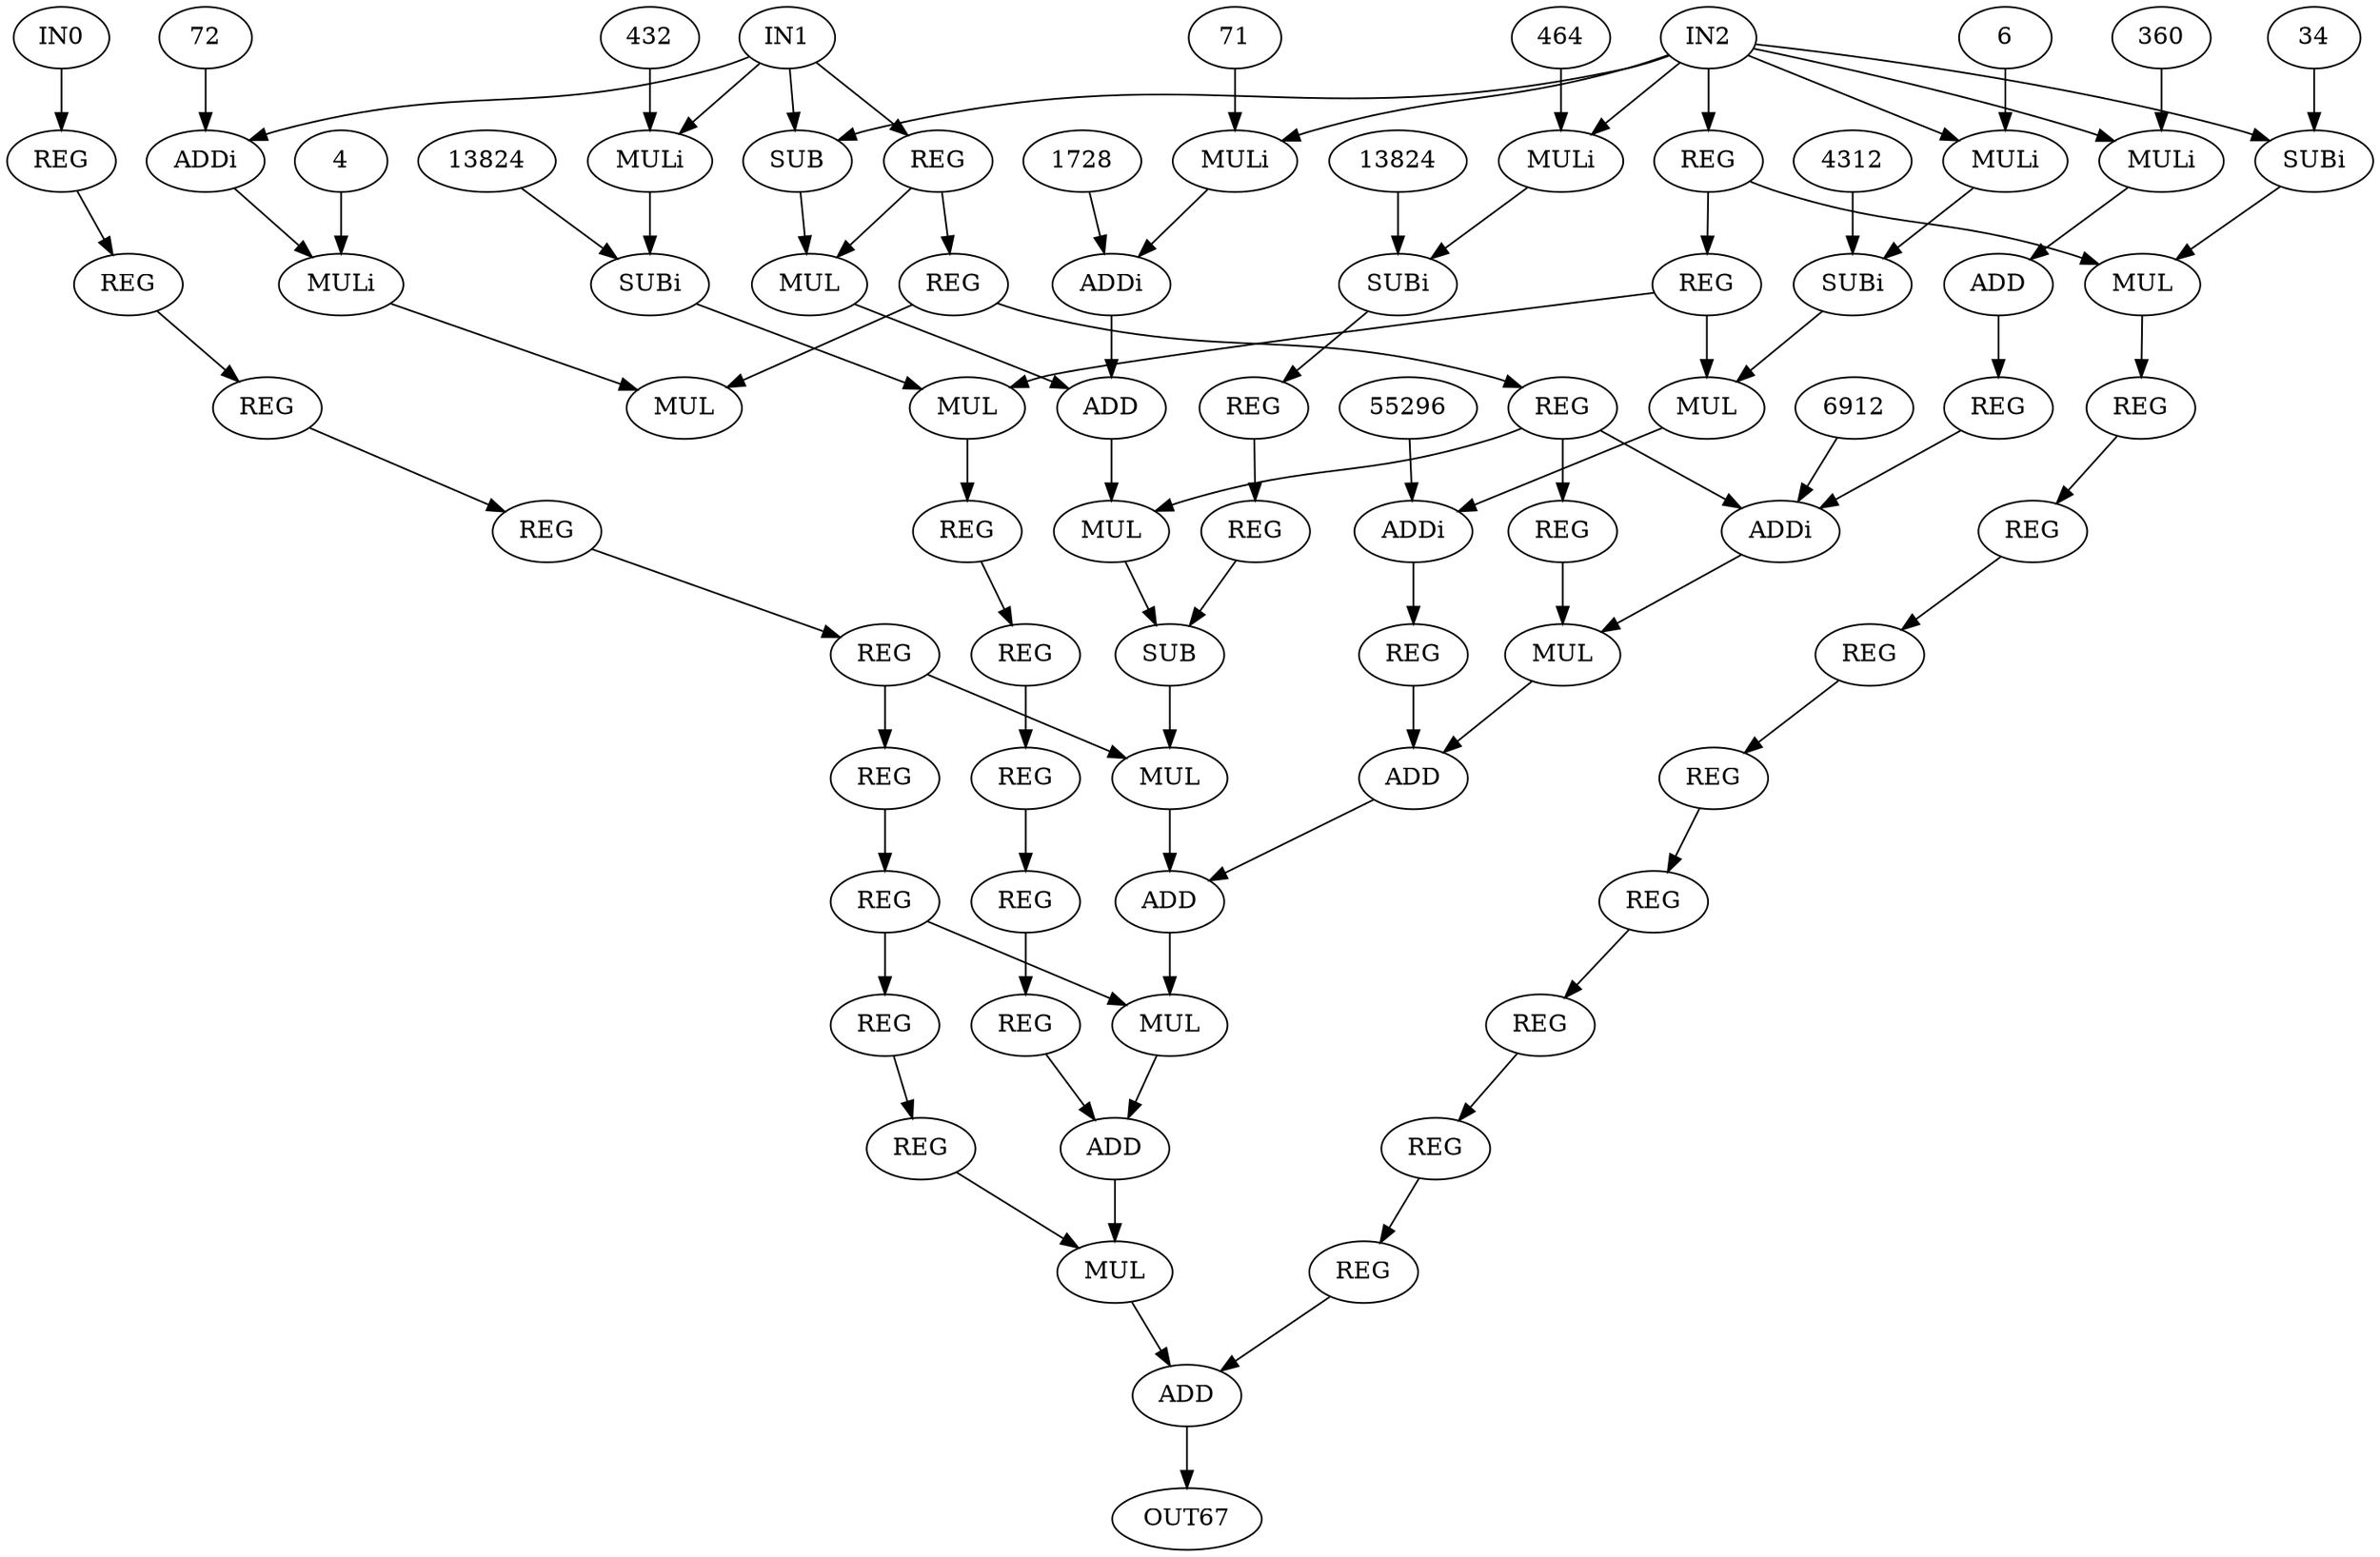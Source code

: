 digraph Poly8{
 0 [ label = IN0 ]
 1 [ label = IN1 ]
 2 [ label = IN2 ]
 3 [ label = REG]
 4 [ label = REG]
 5 [ label = REG]
 6 [ label = REG]
 7 [ label = REG]
 8 [ label = REG]
 9 [ label = REG]
 10 [ label = REG]
 11 [ label = REG]
 12 [ label = REG]
 13 [ label = REG]
 14 [ label = REG]
 15 [ label = REG]
 16 [ label = REG]
 17 [ label = REG]
 18 [ label = REG]
 19 [ label = REG]
 20 [ label = REG]
 21 [ label = REG]
 22 [ label = REG]
 23 [ label = REG]
 24 [ label = REG]
 25 [ label = REG]
 26 [ label = REG]
 27 [ label = REG]
 28 [ label = REG]
 29 [ label = REG]
 30 [ label = REG]
 31 [ label = REG]
 32 [ label = REG]
 33 [ label = REG]
 34 [ label = REG]
 35 [ label = ADDi, VALUE = 72]
 "35.72"[ label = 72 ]
 36 [ label = ADD]
 37 [ label = ADDi, VALUE = 6912]
 "37.6912"[ label = 6912 ]
 38 [ label = ADDi, VALUE = 1728]
 "38.1728"[ label = 1728 ]
 39 [ label = ADD]
 40 [ label = ADDi, VALUE = 55296]
 "40.55296"[ label = 55296 ]
 41 [ label = ADD]
 42 [ label = ADD]
 43 [ label = ADD]
 44 [ label = ADD]
 45 [ label = MULi, VALUE = 4]
 "45.4"[ label = 4 ]
 46 [ label = MUL]
 47 [ label = MULi, VALUE = 432]
 "47.432"[ label = 432 ]
 48 [ label = MUL]
 49 [ label = MUL]
 50 [ label = MULi, VALUE = 360]
 "50.360"[ label = 360 ]
 51 [ label = MUL]
 52 [ label = MULi, VALUE = 71]
 "52.71"[ label = 71 ]
 53 [ label = MUL]
 54 [ label = MULi, VALUE = 6]
 "54.6"[ label = 6 ]
 55 [ label = MUL]
 56 [ label = MULi, VALUE = 464]
 "56.464"[ label = 464 ]
 57 [ label = MUL]
 58 [ label = MUL]
 59 [ label = MUL]
 60 [ label = MUL]
 61 [ label = SUBi, VALUE = 13824]
 "61.13824"[ label = 13824 ]
 62 [ label = SUB]
 63 [ label = SUBi, VALUE = 4312]
 "63.4312"[ label = 4312 ]
 64 [ label = SUBi, VALUE = 13824]
 "64.13824"[ label = 13824 ]
 65 [ label = SUB]
 66 [ label = SUBi, VALUE = 34]
 "66.34"[ label = 34 ]
 67 [ label = OUT67 ]
 0 -> 26
 1 -> 3
 1 -> 35
 1 -> 47
 1 -> 62
 2 -> 62
 2 -> 15
 2 -> 50
 2 -> 52
 2 -> 54
 2 -> 56
 2 -> 66
 3 -> 4
 3 -> 49
 4 -> 5
 4 -> 46
 5 -> 6
 5 -> 37
 5 -> 53
 6 -> 51
 7 -> 8
 8 -> 9
 9 -> 10
 10 -> 11
 11 -> 43
 12 -> 23
 13 -> 37
 14 -> 41
 15 -> 16
 15 -> 60
 16 -> 48
 16 -> 55
 17 -> 18
 18 -> 65
 19 -> 20
 20 -> 21
 21 -> 22
 22 -> 12
 23 -> 24
 24 -> 25
 25 -> 44
 26 -> 27
 27 -> 28
 28 -> 29
 29 -> 30
 30 -> 31
 30 -> 57
 31 -> 32
 32 -> 33
 32 -> 58
 33 -> 34
 34 -> 59
 "35.72" -> 35
 35 -> 45
 36 -> 13
 "37.6912" -> 37
 37 -> 51
 "38.1728" -> 38
 38 -> 39
 39 -> 53
 "40.55296" -> 40
 40 -> 14
 41 -> 42
 42 -> 58
 43 -> 59
 44 -> 67
 "45.4" -> 45
 45 -> 46
 "47.432" -> 47
 47 -> 61
 48 -> 7
 49 -> 39
 "50.360" -> 50
 50 -> 36
 51 -> 41
 "52.71" -> 52
 52 -> 38
 53 -> 65
 "54.6" -> 54
 54 -> 63
 55 -> 40
 "56.464" -> 56
 56 -> 64
 57 -> 42
 58 -> 43
 59 -> 44
 60 -> 19
 "61.13824" -> 61
 61 -> 48
 62 -> 49
 "63.4312" -> 63
 63 -> 55
 "64.13824" -> 64
 64 -> 17
 65 -> 57
 "66.34" -> 66
 66 -> 60
}
